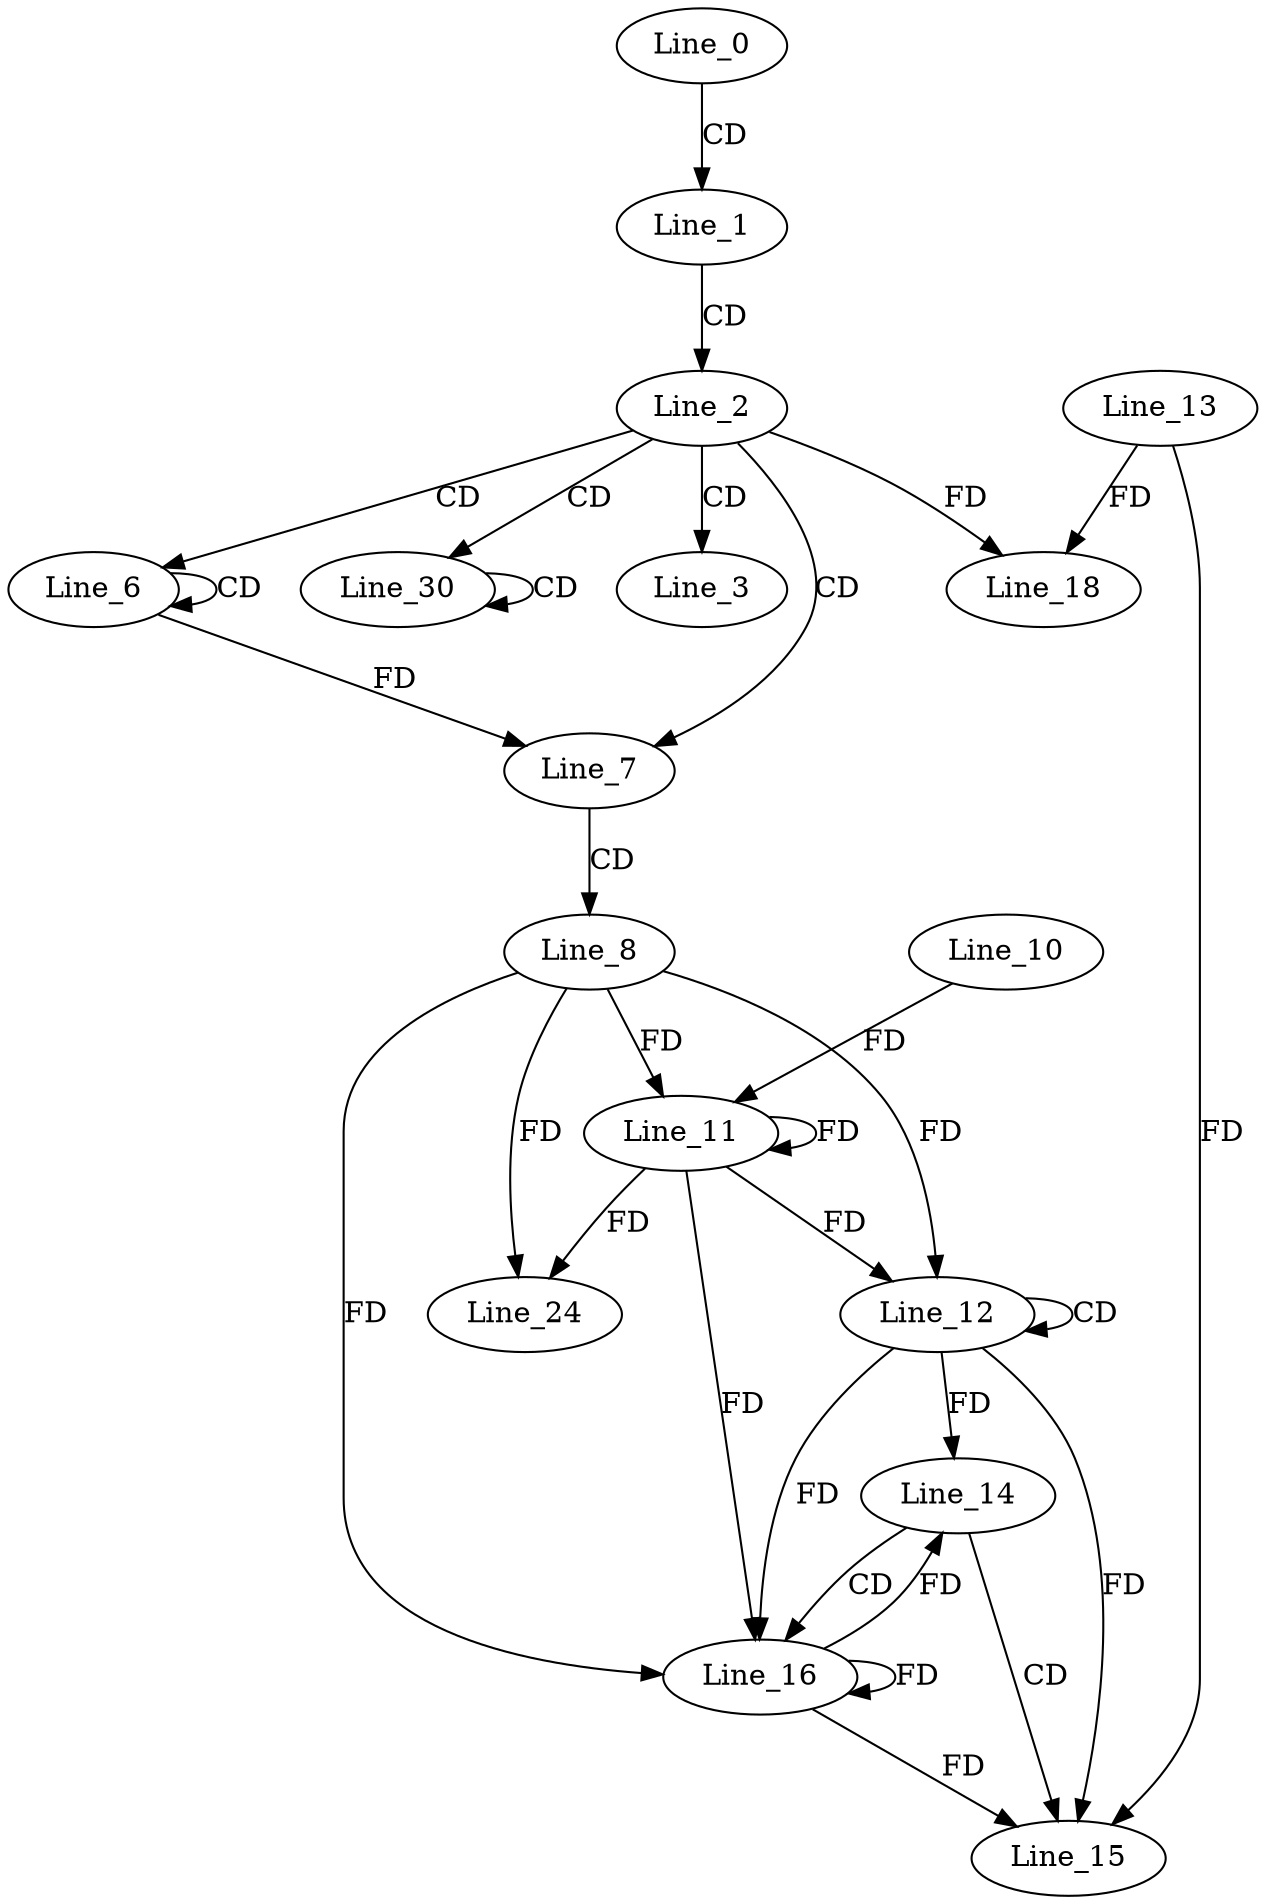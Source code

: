 digraph G {
  Line_0;
  Line_1;
  Line_2;
  Line_3;
  Line_6;
  Line_6;
  Line_7;
  Line_8;
  Line_11;
  Line_10;
  Line_11;
  Line_12;
  Line_12;
  Line_14;
  Line_15;
  Line_13;
  Line_16;
  Line_16;
  Line_18;
  Line_24;
  Line_30;
  Line_30;
  Line_0 -> Line_1 [ label="CD" ];
  Line_1 -> Line_2 [ label="CD" ];
  Line_2 -> Line_3 [ label="CD" ];
  Line_2 -> Line_6 [ label="CD" ];
  Line_6 -> Line_6 [ label="CD" ];
  Line_2 -> Line_7 [ label="CD" ];
  Line_6 -> Line_7 [ label="FD" ];
  Line_7 -> Line_8 [ label="CD" ];
  Line_8 -> Line_11 [ label="FD" ];
  Line_11 -> Line_11 [ label="FD" ];
  Line_10 -> Line_11 [ label="FD" ];
  Line_12 -> Line_12 [ label="CD" ];
  Line_8 -> Line_12 [ label="FD" ];
  Line_11 -> Line_12 [ label="FD" ];
  Line_12 -> Line_14 [ label="FD" ];
  Line_14 -> Line_15 [ label="CD" ];
  Line_13 -> Line_15 [ label="FD" ];
  Line_12 -> Line_15 [ label="FD" ];
  Line_14 -> Line_16 [ label="CD" ];
  Line_16 -> Line_16 [ label="FD" ];
  Line_12 -> Line_16 [ label="FD" ];
  Line_8 -> Line_16 [ label="FD" ];
  Line_11 -> Line_16 [ label="FD" ];
  Line_2 -> Line_18 [ label="FD" ];
  Line_13 -> Line_18 [ label="FD" ];
  Line_8 -> Line_24 [ label="FD" ];
  Line_11 -> Line_24 [ label="FD" ];
  Line_2 -> Line_30 [ label="CD" ];
  Line_30 -> Line_30 [ label="CD" ];
  Line_16 -> Line_14 [ label="FD" ];
  Line_16 -> Line_15 [ label="FD" ];
}
